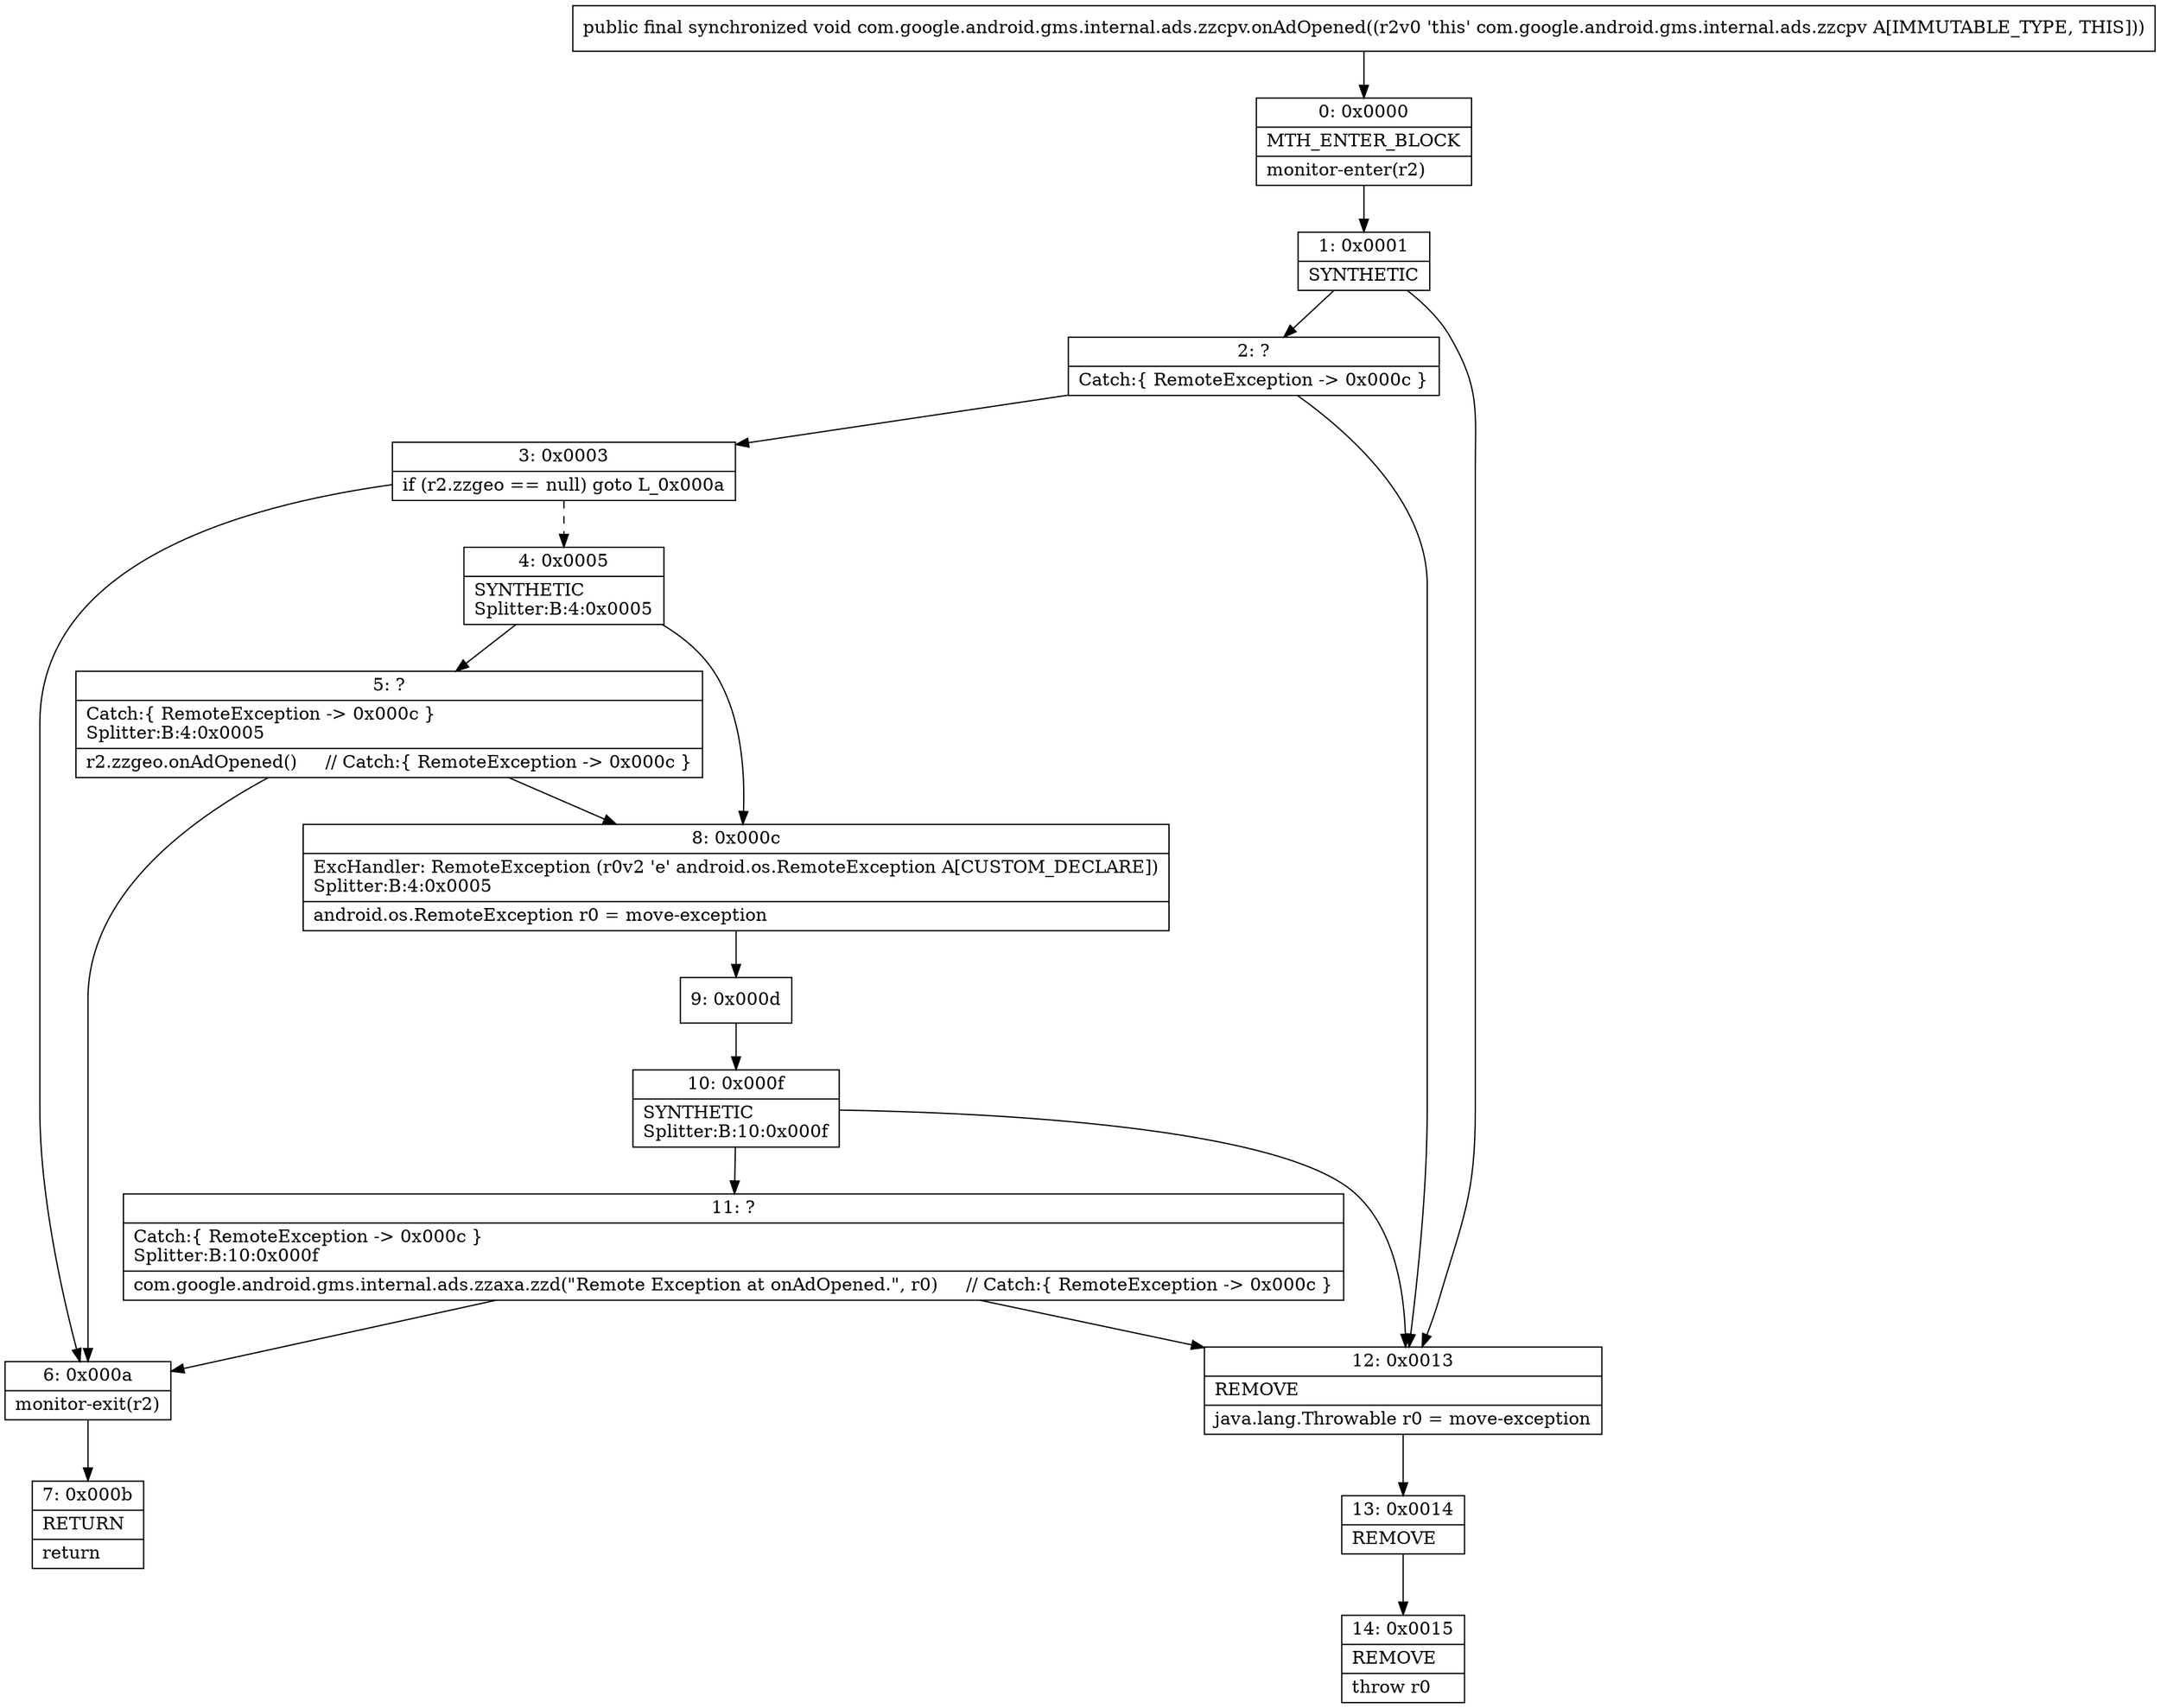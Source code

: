 digraph "CFG forcom.google.android.gms.internal.ads.zzcpv.onAdOpened()V" {
Node_0 [shape=record,label="{0\:\ 0x0000|MTH_ENTER_BLOCK\l|monitor\-enter(r2)\l}"];
Node_1 [shape=record,label="{1\:\ 0x0001|SYNTHETIC\l}"];
Node_2 [shape=record,label="{2\:\ ?|Catch:\{ RemoteException \-\> 0x000c \}\l}"];
Node_3 [shape=record,label="{3\:\ 0x0003|if (r2.zzgeo == null) goto L_0x000a\l}"];
Node_4 [shape=record,label="{4\:\ 0x0005|SYNTHETIC\lSplitter:B:4:0x0005\l}"];
Node_5 [shape=record,label="{5\:\ ?|Catch:\{ RemoteException \-\> 0x000c \}\lSplitter:B:4:0x0005\l|r2.zzgeo.onAdOpened()     \/\/ Catch:\{ RemoteException \-\> 0x000c \}\l}"];
Node_6 [shape=record,label="{6\:\ 0x000a|monitor\-exit(r2)\l}"];
Node_7 [shape=record,label="{7\:\ 0x000b|RETURN\l|return\l}"];
Node_8 [shape=record,label="{8\:\ 0x000c|ExcHandler: RemoteException (r0v2 'e' android.os.RemoteException A[CUSTOM_DECLARE])\lSplitter:B:4:0x0005\l|android.os.RemoteException r0 = move\-exception\l}"];
Node_9 [shape=record,label="{9\:\ 0x000d}"];
Node_10 [shape=record,label="{10\:\ 0x000f|SYNTHETIC\lSplitter:B:10:0x000f\l}"];
Node_11 [shape=record,label="{11\:\ ?|Catch:\{ RemoteException \-\> 0x000c \}\lSplitter:B:10:0x000f\l|com.google.android.gms.internal.ads.zzaxa.zzd(\"Remote Exception at onAdOpened.\", r0)     \/\/ Catch:\{ RemoteException \-\> 0x000c \}\l}"];
Node_12 [shape=record,label="{12\:\ 0x0013|REMOVE\l|java.lang.Throwable r0 = move\-exception\l}"];
Node_13 [shape=record,label="{13\:\ 0x0014|REMOVE\l}"];
Node_14 [shape=record,label="{14\:\ 0x0015|REMOVE\l|throw r0\l}"];
MethodNode[shape=record,label="{public final synchronized void com.google.android.gms.internal.ads.zzcpv.onAdOpened((r2v0 'this' com.google.android.gms.internal.ads.zzcpv A[IMMUTABLE_TYPE, THIS])) }"];
MethodNode -> Node_0;
Node_0 -> Node_1;
Node_1 -> Node_2;
Node_1 -> Node_12;
Node_2 -> Node_3;
Node_2 -> Node_12;
Node_3 -> Node_4[style=dashed];
Node_3 -> Node_6;
Node_4 -> Node_5;
Node_4 -> Node_8;
Node_5 -> Node_6;
Node_5 -> Node_8;
Node_6 -> Node_7;
Node_8 -> Node_9;
Node_9 -> Node_10;
Node_10 -> Node_11;
Node_10 -> Node_12;
Node_11 -> Node_12;
Node_11 -> Node_6;
Node_12 -> Node_13;
Node_13 -> Node_14;
}


